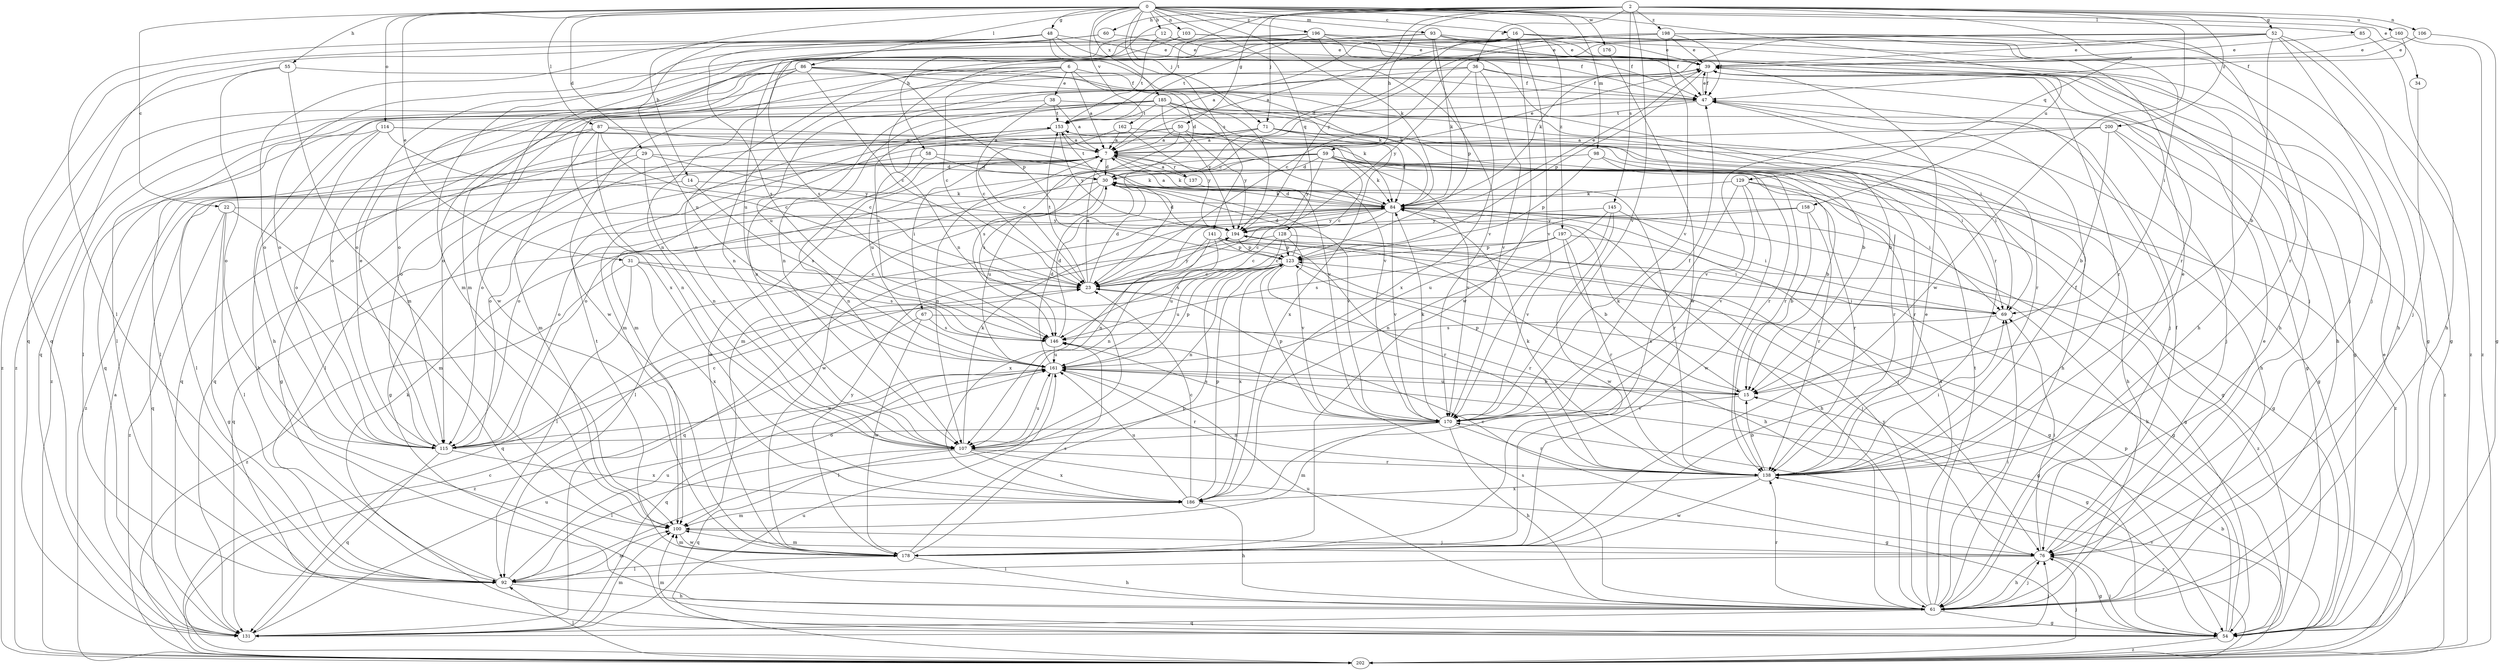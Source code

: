 strict digraph  {
0;
2;
6;
7;
12;
14;
15;
16;
22;
23;
29;
30;
31;
34;
36;
38;
39;
47;
48;
50;
52;
54;
55;
58;
59;
60;
61;
67;
69;
71;
76;
84;
85;
86;
87;
92;
93;
98;
100;
103;
106;
107;
114;
115;
123;
128;
129;
131;
137;
138;
141;
145;
146;
153;
158;
160;
161;
162;
170;
176;
178;
185;
186;
194;
196;
197;
198;
200;
202;
0 -> 12  [label=b];
0 -> 14  [label=b];
0 -> 16  [label=c];
0 -> 22  [label=c];
0 -> 29  [label=d];
0 -> 31  [label=e];
0 -> 34  [label=e];
0 -> 48  [label=g];
0 -> 55  [label=h];
0 -> 71  [label=j];
0 -> 84  [label=k];
0 -> 85  [label=l];
0 -> 86  [label=l];
0 -> 87  [label=l];
0 -> 93  [label=m];
0 -> 98  [label=m];
0 -> 103  [label=n];
0 -> 114  [label=o];
0 -> 128  [label=q];
0 -> 141  [label=s];
0 -> 158  [label=u];
0 -> 162  [label=v];
0 -> 176  [label=w];
0 -> 185  [label=x];
0 -> 196  [label=z];
0 -> 197  [label=z];
2 -> 36  [label=e];
2 -> 50  [label=g];
2 -> 52  [label=g];
2 -> 58  [label=h];
2 -> 59  [label=h];
2 -> 60  [label=h];
2 -> 71  [label=j];
2 -> 106  [label=n];
2 -> 129  [label=q];
2 -> 145  [label=s];
2 -> 153  [label=t];
2 -> 160  [label=u];
2 -> 170  [label=v];
2 -> 178  [label=w];
2 -> 194  [label=y];
2 -> 198  [label=z];
2 -> 200  [label=z];
6 -> 7  [label=a];
6 -> 23  [label=c];
6 -> 30  [label=d];
6 -> 38  [label=e];
6 -> 84  [label=k];
6 -> 107  [label=n];
6 -> 178  [label=w];
6 -> 202  [label=z];
7 -> 30  [label=d];
7 -> 39  [label=e];
7 -> 54  [label=g];
7 -> 67  [label=i];
7 -> 84  [label=k];
7 -> 92  [label=l];
7 -> 107  [label=n];
7 -> 115  [label=o];
7 -> 137  [label=r];
7 -> 178  [label=w];
7 -> 202  [label=z];
12 -> 39  [label=e];
12 -> 76  [label=j];
12 -> 153  [label=t];
12 -> 161  [label=u];
14 -> 84  [label=k];
14 -> 131  [label=q];
14 -> 146  [label=s];
15 -> 84  [label=k];
15 -> 123  [label=p];
15 -> 161  [label=u];
15 -> 170  [label=v];
16 -> 7  [label=a];
16 -> 30  [label=d];
16 -> 39  [label=e];
16 -> 69  [label=i];
16 -> 76  [label=j];
16 -> 107  [label=n];
16 -> 115  [label=o];
16 -> 138  [label=r];
16 -> 170  [label=v];
16 -> 178  [label=w];
22 -> 54  [label=g];
22 -> 92  [label=l];
22 -> 100  [label=m];
22 -> 194  [label=y];
22 -> 202  [label=z];
23 -> 7  [label=a];
23 -> 30  [label=d];
23 -> 69  [label=i];
23 -> 153  [label=t];
23 -> 194  [label=y];
29 -> 30  [label=d];
29 -> 54  [label=g];
29 -> 92  [label=l];
29 -> 107  [label=n];
29 -> 194  [label=y];
30 -> 84  [label=k];
30 -> 115  [label=o];
30 -> 138  [label=r];
30 -> 153  [label=t];
30 -> 161  [label=u];
30 -> 170  [label=v];
30 -> 178  [label=w];
31 -> 23  [label=c];
31 -> 92  [label=l];
31 -> 146  [label=s];
31 -> 186  [label=x];
31 -> 202  [label=z];
34 -> 76  [label=j];
36 -> 47  [label=f];
36 -> 61  [label=h];
36 -> 115  [label=o];
36 -> 161  [label=u];
36 -> 170  [label=v];
36 -> 186  [label=x];
36 -> 194  [label=y];
38 -> 7  [label=a];
38 -> 15  [label=b];
38 -> 23  [label=c];
38 -> 153  [label=t];
38 -> 202  [label=z];
39 -> 47  [label=f];
39 -> 54  [label=g];
39 -> 107  [label=n];
39 -> 123  [label=p];
39 -> 138  [label=r];
47 -> 39  [label=e];
47 -> 76  [label=j];
47 -> 131  [label=q];
47 -> 138  [label=r];
47 -> 153  [label=t];
48 -> 39  [label=e];
48 -> 47  [label=f];
48 -> 92  [label=l];
48 -> 115  [label=o];
48 -> 138  [label=r];
48 -> 146  [label=s];
48 -> 161  [label=u];
48 -> 194  [label=y];
50 -> 7  [label=a];
50 -> 61  [label=h];
50 -> 69  [label=i];
50 -> 131  [label=q];
50 -> 146  [label=s];
50 -> 161  [label=u];
50 -> 194  [label=y];
52 -> 15  [label=b];
52 -> 23  [label=c];
52 -> 39  [label=e];
52 -> 54  [label=g];
52 -> 61  [label=h];
52 -> 84  [label=k];
52 -> 115  [label=o];
52 -> 202  [label=z];
54 -> 39  [label=e];
54 -> 76  [label=j];
54 -> 84  [label=k];
54 -> 100  [label=m];
54 -> 123  [label=p];
54 -> 202  [label=z];
55 -> 47  [label=f];
55 -> 100  [label=m];
55 -> 115  [label=o];
55 -> 202  [label=z];
58 -> 30  [label=d];
58 -> 84  [label=k];
58 -> 107  [label=n];
58 -> 115  [label=o];
59 -> 15  [label=b];
59 -> 23  [label=c];
59 -> 30  [label=d];
59 -> 84  [label=k];
59 -> 100  [label=m];
59 -> 115  [label=o];
59 -> 138  [label=r];
59 -> 146  [label=s];
59 -> 170  [label=v];
59 -> 194  [label=y];
59 -> 202  [label=z];
60 -> 39  [label=e];
60 -> 100  [label=m];
60 -> 115  [label=o];
61 -> 7  [label=a];
61 -> 39  [label=e];
61 -> 54  [label=g];
61 -> 69  [label=i];
61 -> 76  [label=j];
61 -> 131  [label=q];
61 -> 138  [label=r];
61 -> 146  [label=s];
61 -> 153  [label=t];
61 -> 161  [label=u];
61 -> 194  [label=y];
67 -> 54  [label=g];
67 -> 146  [label=s];
67 -> 178  [label=w];
67 -> 202  [label=z];
69 -> 146  [label=s];
71 -> 7  [label=a];
71 -> 54  [label=g];
71 -> 69  [label=i];
71 -> 100  [label=m];
71 -> 131  [label=q];
71 -> 186  [label=x];
76 -> 23  [label=c];
76 -> 47  [label=f];
76 -> 54  [label=g];
76 -> 61  [label=h];
76 -> 69  [label=i];
76 -> 92  [label=l];
76 -> 100  [label=m];
84 -> 7  [label=a];
84 -> 23  [label=c];
84 -> 30  [label=d];
84 -> 39  [label=e];
84 -> 54  [label=g];
84 -> 61  [label=h];
84 -> 76  [label=j];
84 -> 92  [label=l];
84 -> 107  [label=n];
84 -> 131  [label=q];
84 -> 170  [label=v];
84 -> 194  [label=y];
85 -> 39  [label=e];
85 -> 61  [label=h];
86 -> 23  [label=c];
86 -> 47  [label=f];
86 -> 61  [label=h];
86 -> 69  [label=i];
86 -> 84  [label=k];
86 -> 115  [label=o];
86 -> 123  [label=p];
86 -> 131  [label=q];
86 -> 186  [label=x];
87 -> 7  [label=a];
87 -> 23  [label=c];
87 -> 54  [label=g];
87 -> 92  [label=l];
87 -> 100  [label=m];
87 -> 107  [label=n];
87 -> 170  [label=v];
92 -> 61  [label=h];
92 -> 84  [label=k];
92 -> 100  [label=m];
92 -> 161  [label=u];
93 -> 39  [label=e];
93 -> 47  [label=f];
93 -> 61  [label=h];
93 -> 84  [label=k];
93 -> 100  [label=m];
93 -> 123  [label=p];
93 -> 131  [label=q];
98 -> 30  [label=d];
98 -> 61  [label=h];
98 -> 123  [label=p];
98 -> 138  [label=r];
100 -> 76  [label=j];
100 -> 178  [label=w];
103 -> 39  [label=e];
103 -> 76  [label=j];
103 -> 146  [label=s];
103 -> 178  [label=w];
106 -> 39  [label=e];
106 -> 54  [label=g];
107 -> 54  [label=g];
107 -> 84  [label=k];
107 -> 92  [label=l];
107 -> 131  [label=q];
107 -> 138  [label=r];
107 -> 161  [label=u];
107 -> 186  [label=x];
114 -> 7  [label=a];
114 -> 23  [label=c];
114 -> 61  [label=h];
114 -> 92  [label=l];
114 -> 115  [label=o];
114 -> 138  [label=r];
115 -> 23  [label=c];
115 -> 39  [label=e];
115 -> 131  [label=q];
115 -> 161  [label=u];
115 -> 186  [label=x];
123 -> 23  [label=c];
123 -> 30  [label=d];
123 -> 76  [label=j];
123 -> 107  [label=n];
123 -> 131  [label=q];
123 -> 138  [label=r];
123 -> 161  [label=u];
123 -> 186  [label=x];
128 -> 23  [label=c];
128 -> 54  [label=g];
128 -> 123  [label=p];
128 -> 131  [label=q];
128 -> 146  [label=s];
128 -> 170  [label=v];
129 -> 54  [label=g];
129 -> 69  [label=i];
129 -> 84  [label=k];
129 -> 170  [label=v];
129 -> 178  [label=w];
129 -> 186  [label=x];
131 -> 7  [label=a];
131 -> 76  [label=j];
131 -> 100  [label=m];
131 -> 161  [label=u];
137 -> 7  [label=a];
137 -> 138  [label=r];
138 -> 15  [label=b];
138 -> 39  [label=e];
138 -> 47  [label=f];
138 -> 69  [label=i];
138 -> 84  [label=k];
138 -> 178  [label=w];
138 -> 186  [label=x];
141 -> 54  [label=g];
141 -> 69  [label=i];
141 -> 107  [label=n];
141 -> 123  [label=p];
141 -> 138  [label=r];
141 -> 161  [label=u];
141 -> 186  [label=x];
145 -> 69  [label=i];
145 -> 107  [label=n];
145 -> 170  [label=v];
145 -> 178  [label=w];
145 -> 194  [label=y];
146 -> 30  [label=d];
146 -> 161  [label=u];
153 -> 7  [label=a];
153 -> 61  [label=h];
153 -> 100  [label=m];
153 -> 115  [label=o];
153 -> 194  [label=y];
158 -> 15  [label=b];
158 -> 138  [label=r];
158 -> 161  [label=u];
158 -> 194  [label=y];
160 -> 39  [label=e];
160 -> 47  [label=f];
160 -> 202  [label=z];
161 -> 15  [label=b];
161 -> 30  [label=d];
161 -> 54  [label=g];
161 -> 92  [label=l];
161 -> 123  [label=p];
161 -> 131  [label=q];
161 -> 138  [label=r];
162 -> 7  [label=a];
162 -> 23  [label=c];
162 -> 138  [label=r];
162 -> 194  [label=y];
170 -> 47  [label=f];
170 -> 61  [label=h];
170 -> 84  [label=k];
170 -> 100  [label=m];
170 -> 107  [label=n];
170 -> 115  [label=o];
170 -> 123  [label=p];
170 -> 138  [label=r];
170 -> 146  [label=s];
176 -> 178  [label=w];
178 -> 39  [label=e];
178 -> 61  [label=h];
178 -> 92  [label=l];
178 -> 100  [label=m];
178 -> 123  [label=p];
178 -> 146  [label=s];
178 -> 153  [label=t];
178 -> 194  [label=y];
185 -> 15  [label=b];
185 -> 54  [label=g];
185 -> 84  [label=k];
185 -> 92  [label=l];
185 -> 107  [label=n];
185 -> 115  [label=o];
185 -> 146  [label=s];
185 -> 153  [label=t];
185 -> 170  [label=v];
185 -> 194  [label=y];
186 -> 23  [label=c];
186 -> 61  [label=h];
186 -> 100  [label=m];
186 -> 123  [label=p];
186 -> 161  [label=u];
194 -> 30  [label=d];
194 -> 61  [label=h];
194 -> 123  [label=p];
196 -> 39  [label=e];
196 -> 47  [label=f];
196 -> 61  [label=h];
196 -> 107  [label=n];
196 -> 131  [label=q];
196 -> 153  [label=t];
196 -> 170  [label=v];
197 -> 15  [label=b];
197 -> 23  [label=c];
197 -> 123  [label=p];
197 -> 138  [label=r];
197 -> 146  [label=s];
197 -> 202  [label=z];
198 -> 7  [label=a];
198 -> 23  [label=c];
198 -> 39  [label=e];
198 -> 47  [label=f];
198 -> 54  [label=g];
198 -> 107  [label=n];
198 -> 138  [label=r];
198 -> 170  [label=v];
200 -> 7  [label=a];
200 -> 15  [label=b];
200 -> 76  [label=j];
200 -> 170  [label=v];
200 -> 202  [label=z];
202 -> 15  [label=b];
202 -> 23  [label=c];
202 -> 76  [label=j];
202 -> 92  [label=l];
202 -> 138  [label=r];
202 -> 161  [label=u];
202 -> 170  [label=v];
}
